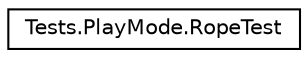 digraph "Graphical Class Hierarchy"
{
 // LATEX_PDF_SIZE
  edge [fontname="Helvetica",fontsize="10",labelfontname="Helvetica",labelfontsize="10"];
  node [fontname="Helvetica",fontsize="10",shape=record];
  rankdir="LR";
  Node0 [label="Tests.PlayMode.RopeTest",height=0.2,width=0.4,color="black", fillcolor="white", style="filled",URL="$class_tests_1_1_play_mode_1_1_rope_test.html",tooltip=" "];
}
